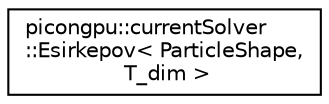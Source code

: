 digraph "Graphical Class Hierarchy"
{
 // LATEX_PDF_SIZE
  edge [fontname="Helvetica",fontsize="10",labelfontname="Helvetica",labelfontsize="10"];
  node [fontname="Helvetica",fontsize="10",shape=record];
  rankdir="LR";
  Node0 [label="picongpu::currentSolver\l::Esirkepov\< ParticleShape,\l T_dim \>",height=0.2,width=0.4,color="black", fillcolor="white", style="filled",URL="$structpicongpu_1_1current_solver_1_1_esirkepov.html",tooltip="Implements the current deposition algorithm from T.Zh."];
}
